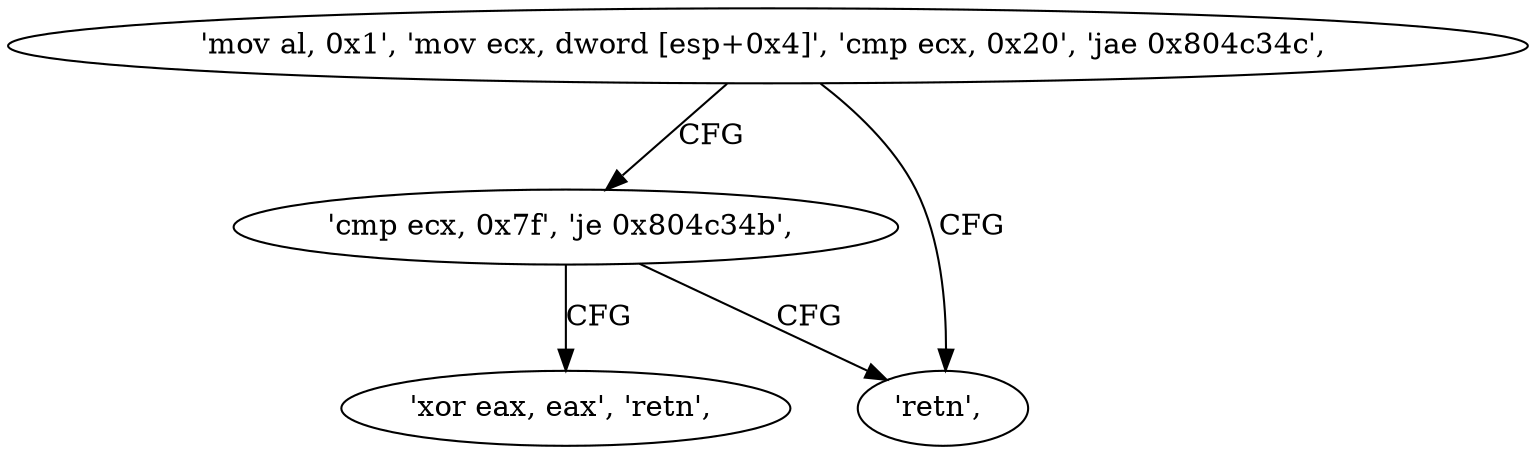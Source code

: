 digraph "func" {
"134529856" [label = "'mov al, 0x1', 'mov ecx, dword [esp+0x4]', 'cmp ecx, 0x20', 'jae 0x804c34c', " ]
"134529868" [label = "'cmp ecx, 0x7f', 'je 0x804c34b', " ]
"134529867" [label = "'retn', " ]
"134529873" [label = "'xor eax, eax', 'retn', " ]
"134529856" -> "134529868" [ label = "CFG" ]
"134529856" -> "134529867" [ label = "CFG" ]
"134529868" -> "134529867" [ label = "CFG" ]
"134529868" -> "134529873" [ label = "CFG" ]
}
